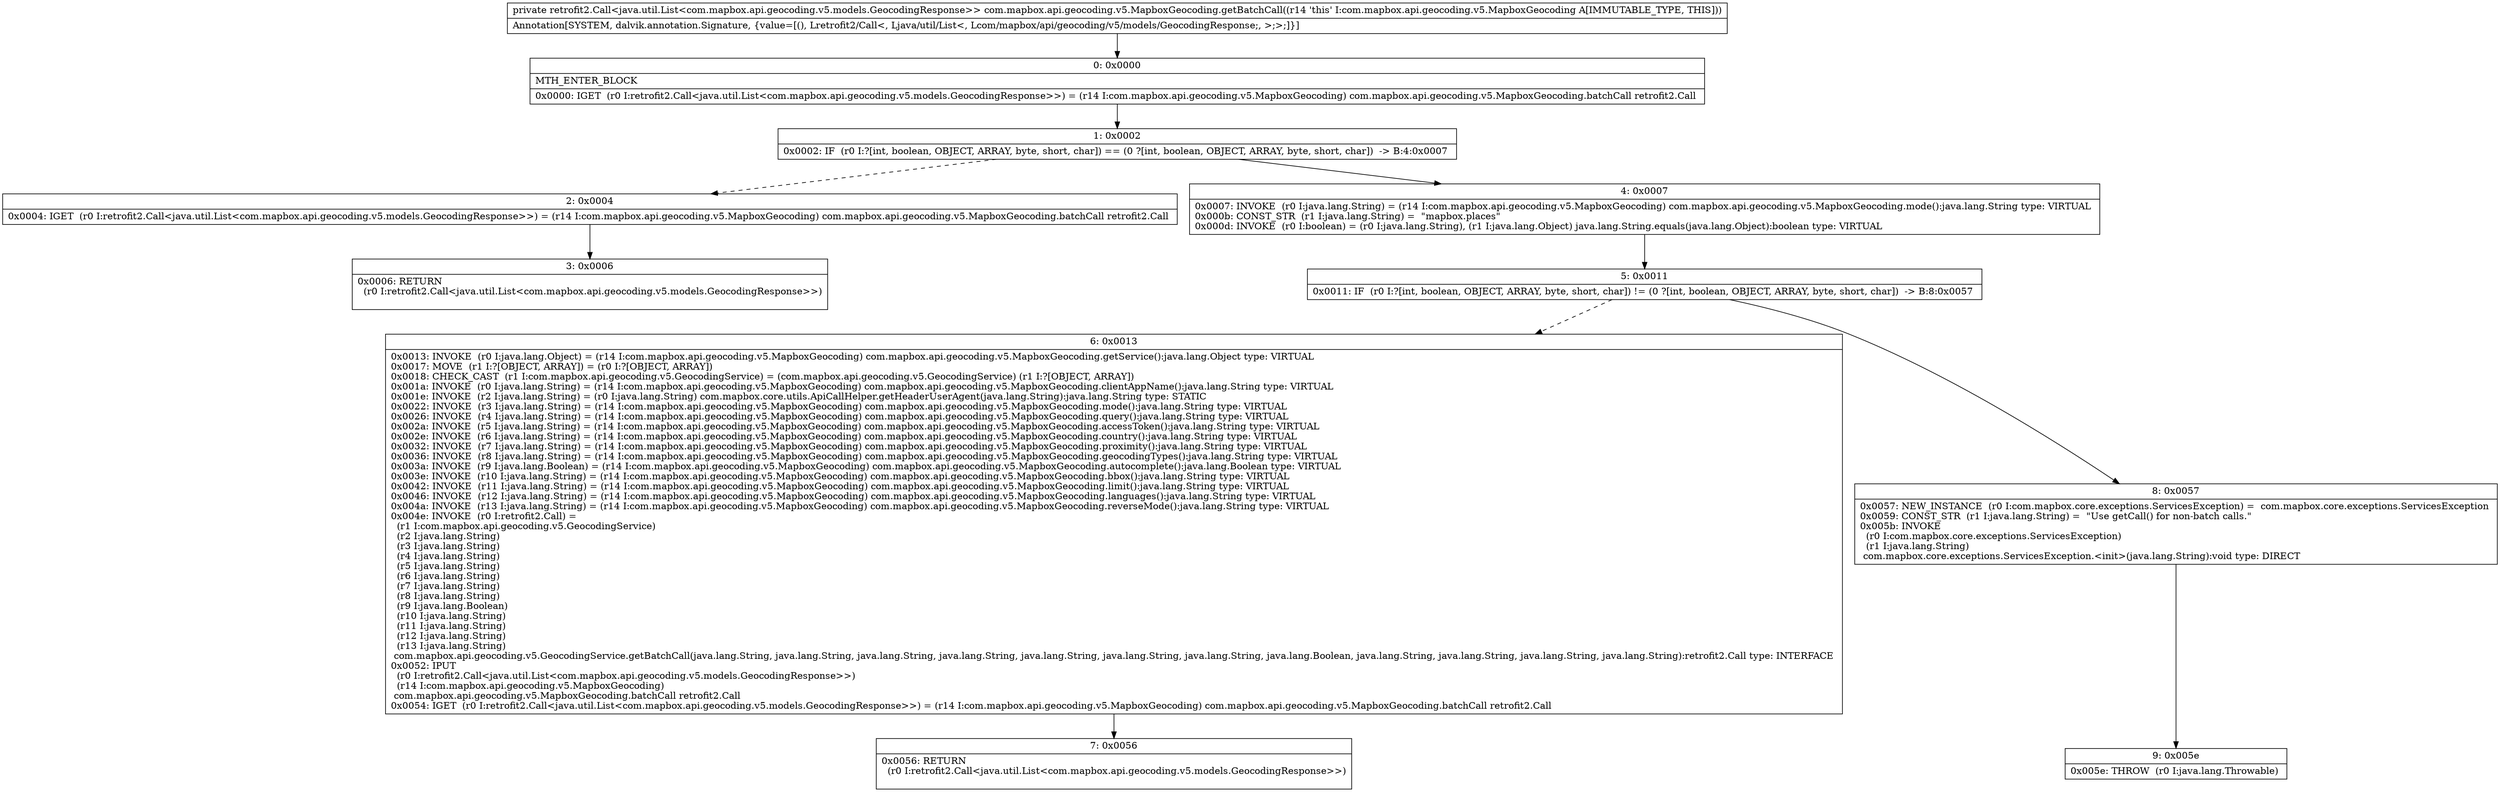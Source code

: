 digraph "CFG forcom.mapbox.api.geocoding.v5.MapboxGeocoding.getBatchCall()Lretrofit2\/Call;" {
Node_0 [shape=record,label="{0\:\ 0x0000|MTH_ENTER_BLOCK\l|0x0000: IGET  (r0 I:retrofit2.Call\<java.util.List\<com.mapbox.api.geocoding.v5.models.GeocodingResponse\>\>) = (r14 I:com.mapbox.api.geocoding.v5.MapboxGeocoding) com.mapbox.api.geocoding.v5.MapboxGeocoding.batchCall retrofit2.Call \l}"];
Node_1 [shape=record,label="{1\:\ 0x0002|0x0002: IF  (r0 I:?[int, boolean, OBJECT, ARRAY, byte, short, char]) == (0 ?[int, boolean, OBJECT, ARRAY, byte, short, char])  \-\> B:4:0x0007 \l}"];
Node_2 [shape=record,label="{2\:\ 0x0004|0x0004: IGET  (r0 I:retrofit2.Call\<java.util.List\<com.mapbox.api.geocoding.v5.models.GeocodingResponse\>\>) = (r14 I:com.mapbox.api.geocoding.v5.MapboxGeocoding) com.mapbox.api.geocoding.v5.MapboxGeocoding.batchCall retrofit2.Call \l}"];
Node_3 [shape=record,label="{3\:\ 0x0006|0x0006: RETURN  \l  (r0 I:retrofit2.Call\<java.util.List\<com.mapbox.api.geocoding.v5.models.GeocodingResponse\>\>)\l \l}"];
Node_4 [shape=record,label="{4\:\ 0x0007|0x0007: INVOKE  (r0 I:java.lang.String) = (r14 I:com.mapbox.api.geocoding.v5.MapboxGeocoding) com.mapbox.api.geocoding.v5.MapboxGeocoding.mode():java.lang.String type: VIRTUAL \l0x000b: CONST_STR  (r1 I:java.lang.String) =  \"mapbox.places\" \l0x000d: INVOKE  (r0 I:boolean) = (r0 I:java.lang.String), (r1 I:java.lang.Object) java.lang.String.equals(java.lang.Object):boolean type: VIRTUAL \l}"];
Node_5 [shape=record,label="{5\:\ 0x0011|0x0011: IF  (r0 I:?[int, boolean, OBJECT, ARRAY, byte, short, char]) != (0 ?[int, boolean, OBJECT, ARRAY, byte, short, char])  \-\> B:8:0x0057 \l}"];
Node_6 [shape=record,label="{6\:\ 0x0013|0x0013: INVOKE  (r0 I:java.lang.Object) = (r14 I:com.mapbox.api.geocoding.v5.MapboxGeocoding) com.mapbox.api.geocoding.v5.MapboxGeocoding.getService():java.lang.Object type: VIRTUAL \l0x0017: MOVE  (r1 I:?[OBJECT, ARRAY]) = (r0 I:?[OBJECT, ARRAY]) \l0x0018: CHECK_CAST  (r1 I:com.mapbox.api.geocoding.v5.GeocodingService) = (com.mapbox.api.geocoding.v5.GeocodingService) (r1 I:?[OBJECT, ARRAY]) \l0x001a: INVOKE  (r0 I:java.lang.String) = (r14 I:com.mapbox.api.geocoding.v5.MapboxGeocoding) com.mapbox.api.geocoding.v5.MapboxGeocoding.clientAppName():java.lang.String type: VIRTUAL \l0x001e: INVOKE  (r2 I:java.lang.String) = (r0 I:java.lang.String) com.mapbox.core.utils.ApiCallHelper.getHeaderUserAgent(java.lang.String):java.lang.String type: STATIC \l0x0022: INVOKE  (r3 I:java.lang.String) = (r14 I:com.mapbox.api.geocoding.v5.MapboxGeocoding) com.mapbox.api.geocoding.v5.MapboxGeocoding.mode():java.lang.String type: VIRTUAL \l0x0026: INVOKE  (r4 I:java.lang.String) = (r14 I:com.mapbox.api.geocoding.v5.MapboxGeocoding) com.mapbox.api.geocoding.v5.MapboxGeocoding.query():java.lang.String type: VIRTUAL \l0x002a: INVOKE  (r5 I:java.lang.String) = (r14 I:com.mapbox.api.geocoding.v5.MapboxGeocoding) com.mapbox.api.geocoding.v5.MapboxGeocoding.accessToken():java.lang.String type: VIRTUAL \l0x002e: INVOKE  (r6 I:java.lang.String) = (r14 I:com.mapbox.api.geocoding.v5.MapboxGeocoding) com.mapbox.api.geocoding.v5.MapboxGeocoding.country():java.lang.String type: VIRTUAL \l0x0032: INVOKE  (r7 I:java.lang.String) = (r14 I:com.mapbox.api.geocoding.v5.MapboxGeocoding) com.mapbox.api.geocoding.v5.MapboxGeocoding.proximity():java.lang.String type: VIRTUAL \l0x0036: INVOKE  (r8 I:java.lang.String) = (r14 I:com.mapbox.api.geocoding.v5.MapboxGeocoding) com.mapbox.api.geocoding.v5.MapboxGeocoding.geocodingTypes():java.lang.String type: VIRTUAL \l0x003a: INVOKE  (r9 I:java.lang.Boolean) = (r14 I:com.mapbox.api.geocoding.v5.MapboxGeocoding) com.mapbox.api.geocoding.v5.MapboxGeocoding.autocomplete():java.lang.Boolean type: VIRTUAL \l0x003e: INVOKE  (r10 I:java.lang.String) = (r14 I:com.mapbox.api.geocoding.v5.MapboxGeocoding) com.mapbox.api.geocoding.v5.MapboxGeocoding.bbox():java.lang.String type: VIRTUAL \l0x0042: INVOKE  (r11 I:java.lang.String) = (r14 I:com.mapbox.api.geocoding.v5.MapboxGeocoding) com.mapbox.api.geocoding.v5.MapboxGeocoding.limit():java.lang.String type: VIRTUAL \l0x0046: INVOKE  (r12 I:java.lang.String) = (r14 I:com.mapbox.api.geocoding.v5.MapboxGeocoding) com.mapbox.api.geocoding.v5.MapboxGeocoding.languages():java.lang.String type: VIRTUAL \l0x004a: INVOKE  (r13 I:java.lang.String) = (r14 I:com.mapbox.api.geocoding.v5.MapboxGeocoding) com.mapbox.api.geocoding.v5.MapboxGeocoding.reverseMode():java.lang.String type: VIRTUAL \l0x004e: INVOKE  (r0 I:retrofit2.Call) = \l  (r1 I:com.mapbox.api.geocoding.v5.GeocodingService)\l  (r2 I:java.lang.String)\l  (r3 I:java.lang.String)\l  (r4 I:java.lang.String)\l  (r5 I:java.lang.String)\l  (r6 I:java.lang.String)\l  (r7 I:java.lang.String)\l  (r8 I:java.lang.String)\l  (r9 I:java.lang.Boolean)\l  (r10 I:java.lang.String)\l  (r11 I:java.lang.String)\l  (r12 I:java.lang.String)\l  (r13 I:java.lang.String)\l com.mapbox.api.geocoding.v5.GeocodingService.getBatchCall(java.lang.String, java.lang.String, java.lang.String, java.lang.String, java.lang.String, java.lang.String, java.lang.String, java.lang.Boolean, java.lang.String, java.lang.String, java.lang.String, java.lang.String):retrofit2.Call type: INTERFACE \l0x0052: IPUT  \l  (r0 I:retrofit2.Call\<java.util.List\<com.mapbox.api.geocoding.v5.models.GeocodingResponse\>\>)\l  (r14 I:com.mapbox.api.geocoding.v5.MapboxGeocoding)\l com.mapbox.api.geocoding.v5.MapboxGeocoding.batchCall retrofit2.Call \l0x0054: IGET  (r0 I:retrofit2.Call\<java.util.List\<com.mapbox.api.geocoding.v5.models.GeocodingResponse\>\>) = (r14 I:com.mapbox.api.geocoding.v5.MapboxGeocoding) com.mapbox.api.geocoding.v5.MapboxGeocoding.batchCall retrofit2.Call \l}"];
Node_7 [shape=record,label="{7\:\ 0x0056|0x0056: RETURN  \l  (r0 I:retrofit2.Call\<java.util.List\<com.mapbox.api.geocoding.v5.models.GeocodingResponse\>\>)\l \l}"];
Node_8 [shape=record,label="{8\:\ 0x0057|0x0057: NEW_INSTANCE  (r0 I:com.mapbox.core.exceptions.ServicesException) =  com.mapbox.core.exceptions.ServicesException \l0x0059: CONST_STR  (r1 I:java.lang.String) =  \"Use getCall() for non\-batch calls.\" \l0x005b: INVOKE  \l  (r0 I:com.mapbox.core.exceptions.ServicesException)\l  (r1 I:java.lang.String)\l com.mapbox.core.exceptions.ServicesException.\<init\>(java.lang.String):void type: DIRECT \l}"];
Node_9 [shape=record,label="{9\:\ 0x005e|0x005e: THROW  (r0 I:java.lang.Throwable) \l}"];
MethodNode[shape=record,label="{private retrofit2.Call\<java.util.List\<com.mapbox.api.geocoding.v5.models.GeocodingResponse\>\> com.mapbox.api.geocoding.v5.MapboxGeocoding.getBatchCall((r14 'this' I:com.mapbox.api.geocoding.v5.MapboxGeocoding A[IMMUTABLE_TYPE, THIS]))  | Annotation[SYSTEM, dalvik.annotation.Signature, \{value=[(), Lretrofit2\/Call\<, Ljava\/util\/List\<, Lcom\/mapbox\/api\/geocoding\/v5\/models\/GeocodingResponse;, \>;\>;]\}]\l}"];
MethodNode -> Node_0;
Node_0 -> Node_1;
Node_1 -> Node_2[style=dashed];
Node_1 -> Node_4;
Node_2 -> Node_3;
Node_4 -> Node_5;
Node_5 -> Node_6[style=dashed];
Node_5 -> Node_8;
Node_6 -> Node_7;
Node_8 -> Node_9;
}


